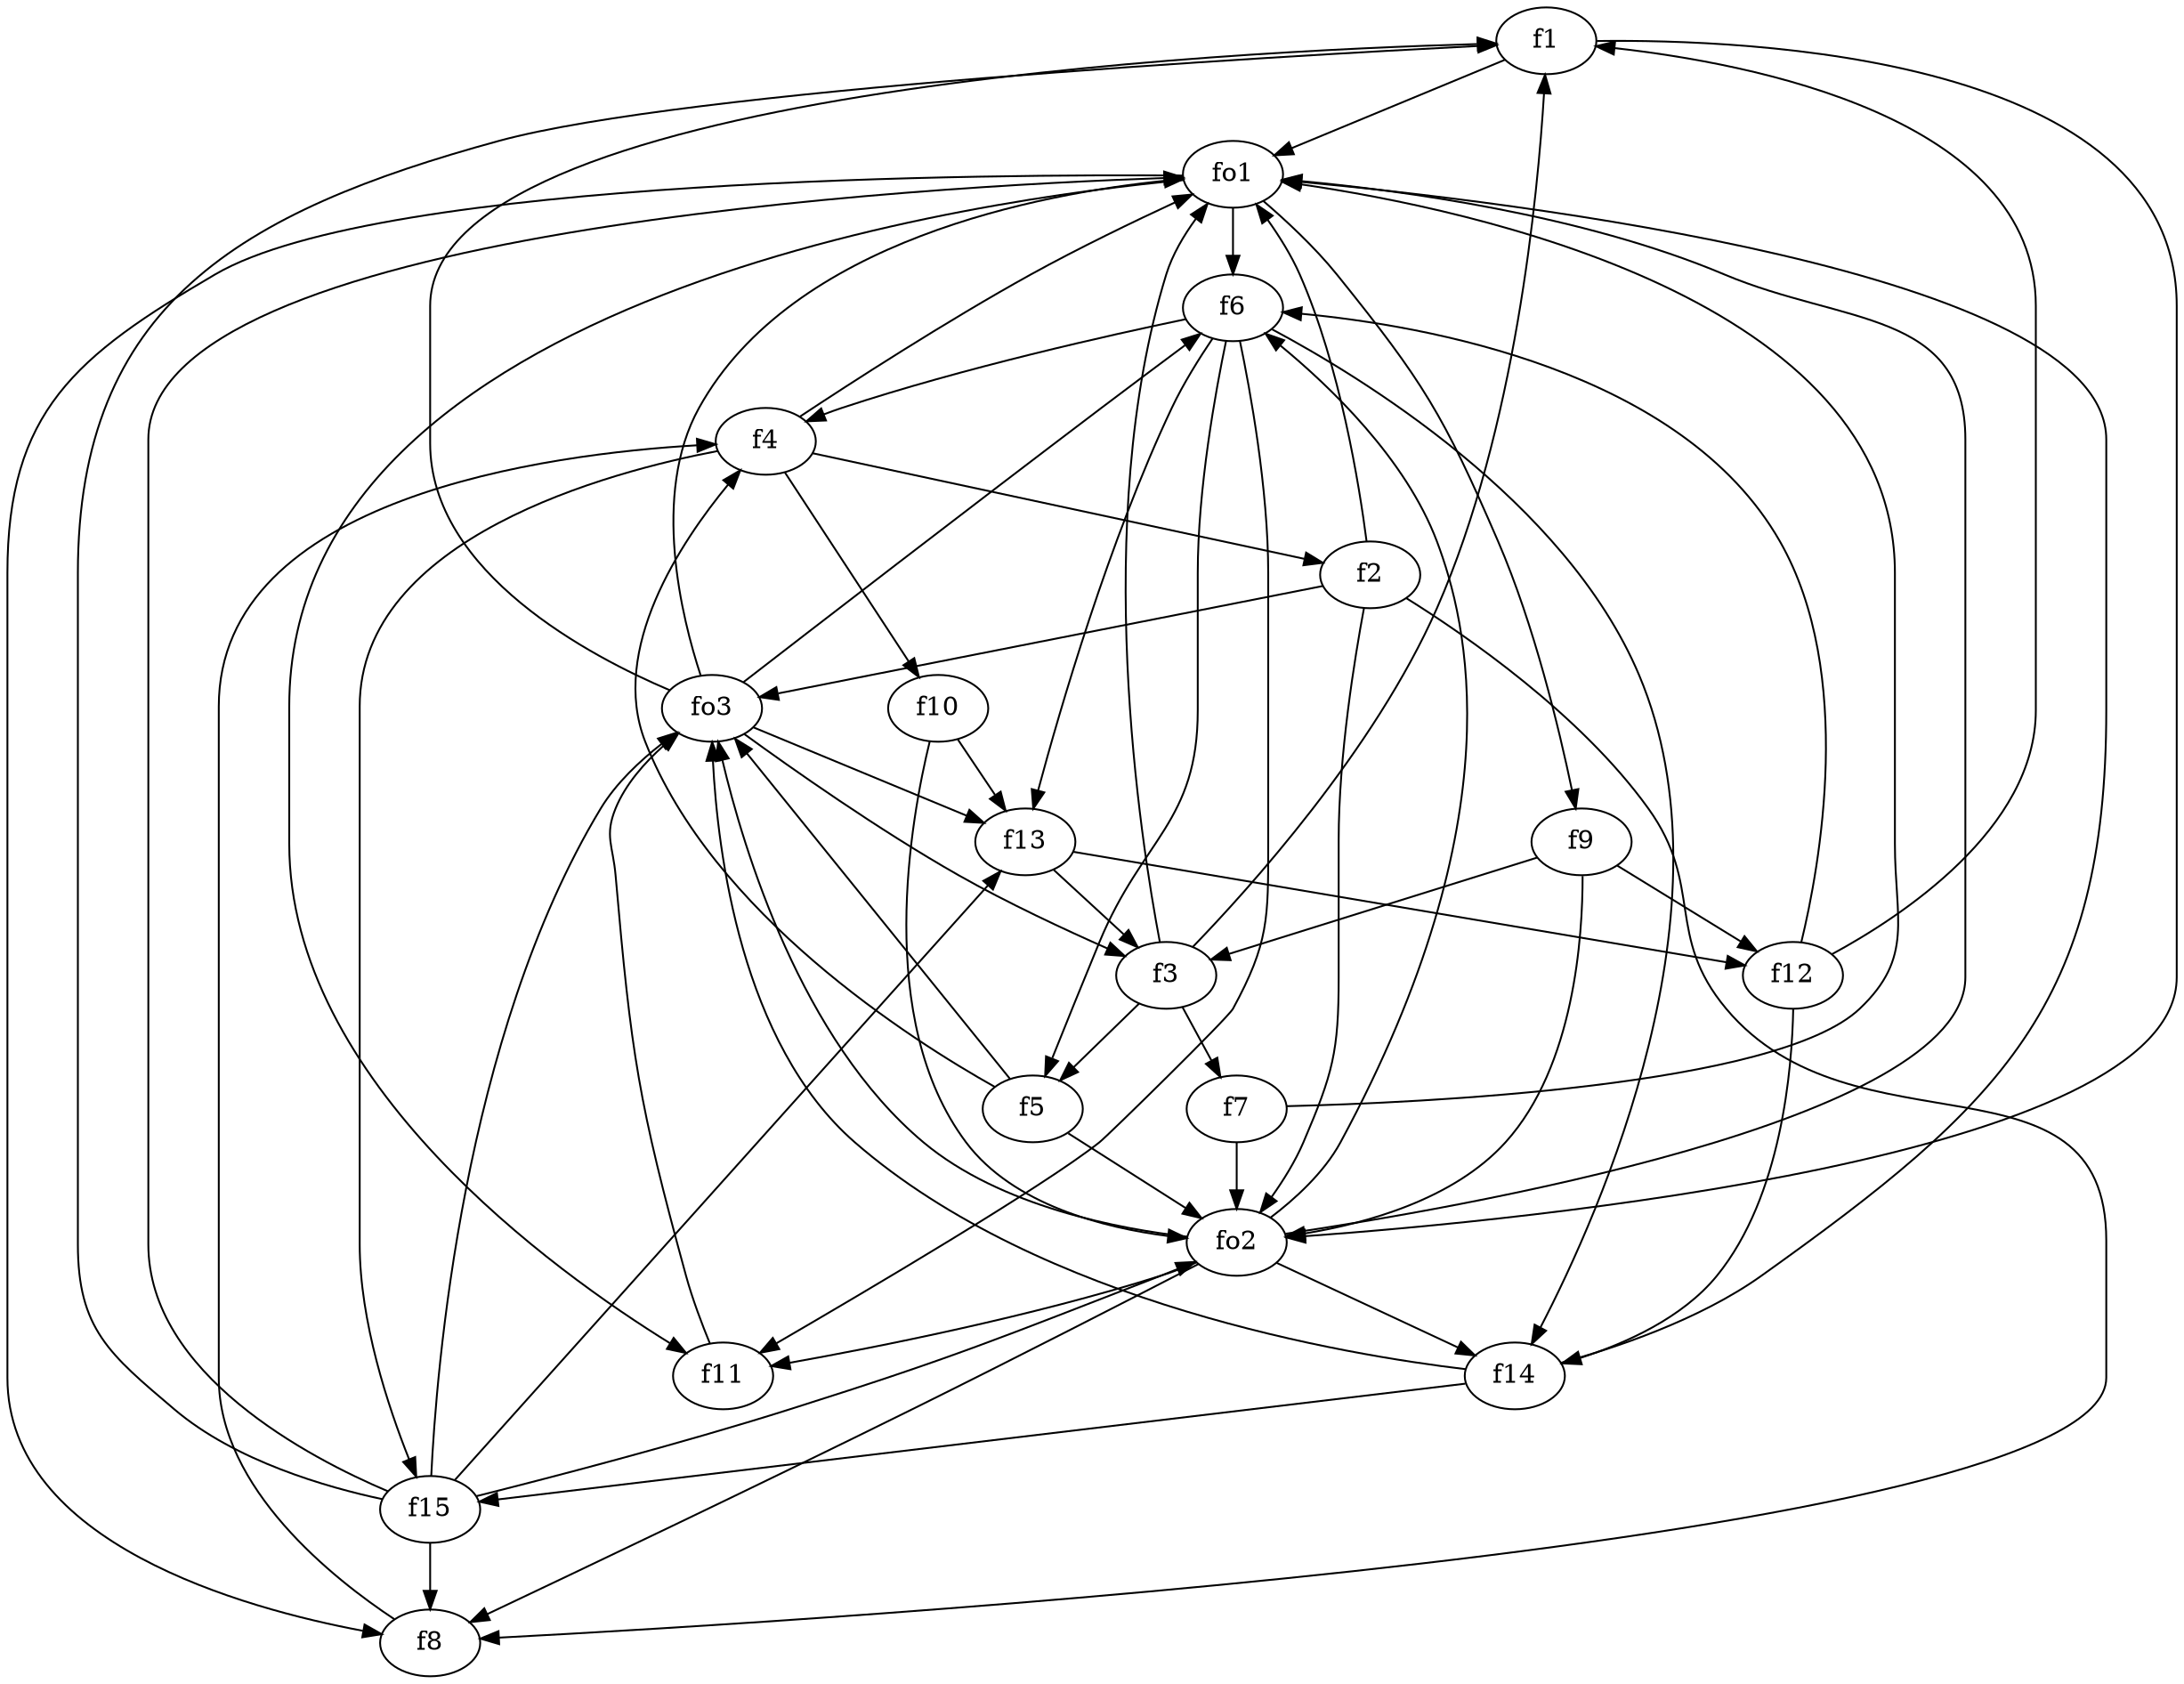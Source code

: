 strict digraph  {
f1;
f2;
f3;
f4;
f5;
f6;
f7;
f8;
f9;
f10;
f11;
f12;
f13;
f14;
f15;
fo1;
fo2;
fo3;
f1 -> fo1  [weight=2];
f1 -> fo2  [weight=2];
f2 -> fo1  [weight=2];
f2 -> fo2  [weight=2];
f2 -> fo3  [weight=2];
f2 -> f8  [weight=2];
f3 -> f5  [weight=2];
f3 -> f1  [weight=2];
f3 -> fo1  [weight=2];
f3 -> f7  [weight=2];
f4 -> f2  [weight=2];
f4 -> fo1  [weight=2];
f4 -> f15  [weight=2];
f4 -> f10  [weight=2];
f5 -> fo3  [weight=2];
f5 -> f4  [weight=2];
f5 -> fo2  [weight=2];
f6 -> f13  [weight=2];
f6 -> f14  [weight=2];
f6 -> f5  [weight=2];
f6 -> f4  [weight=2];
f6 -> f11  [weight=2];
f7 -> fo1  [weight=2];
f7 -> fo2  [weight=2];
f8 -> f4  [weight=2];
f9 -> fo2  [weight=2];
f9 -> f12  [weight=2];
f9 -> f3  [weight=2];
f10 -> fo2  [weight=2];
f10 -> f13  [weight=2];
f11 -> fo3  [weight=2];
f12 -> f1  [weight=2];
f12 -> f6  [weight=2];
f12 -> f14  [weight=2];
f13 -> f3  [weight=2];
f13 -> f12  [weight=2];
f14 -> f15  [weight=2];
f14 -> fo1  [weight=2];
f14 -> fo3  [weight=2];
f15 -> fo3  [weight=2];
f15 -> f13  [weight=2];
f15 -> f1  [weight=2];
f15 -> fo1  [weight=2];
f15 -> fo2  [weight=2];
f15 -> f8  [weight=2];
fo1 -> f6  [weight=2];
fo1 -> f8  [weight=2];
fo1 -> f11  [weight=2];
fo1 -> f9  [weight=2];
fo2 -> fo3  [weight=2];
fo2 -> fo1  [weight=2];
fo2 -> f8  [weight=2];
fo2 -> f11  [weight=2];
fo2 -> f14  [weight=2];
fo2 -> f6  [weight=2];
fo3 -> fo1  [weight=2];
fo3 -> f6  [weight=2];
fo3 -> f1  [weight=2];
fo3 -> f13  [weight=2];
fo3 -> f3  [weight=2];
}

